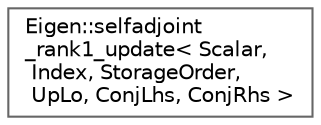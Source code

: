 digraph "类继承关系图"
{
 // LATEX_PDF_SIZE
  bgcolor="transparent";
  edge [fontname=Helvetica,fontsize=10,labelfontname=Helvetica,labelfontsize=10];
  node [fontname=Helvetica,fontsize=10,shape=box,height=0.2,width=0.4];
  rankdir="LR";
  Node0 [id="Node000000",label="Eigen::selfadjoint\l_rank1_update\< Scalar,\l Index, StorageOrder,\l UpLo, ConjLhs, ConjRhs \>",height=0.2,width=0.4,color="grey40", fillcolor="white", style="filled",URL="$struct_eigen_1_1selfadjoint__rank1__update.html",tooltip=" "];
}
